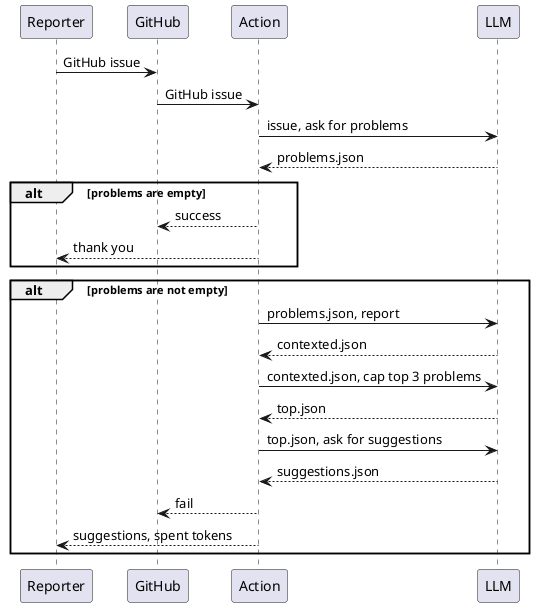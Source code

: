 @startuml
participant Reporter as reporter
participant GitHub as github
participant Action as action
participant LLM as llm

reporter -> github: GitHub issue
github -> action: GitHub issue
'action -> llm: issue, rules
'llm --> action: matched rules
action -> llm: issue, ask for problems
llm --> action: problems.json
alt problems are empty
  action --> github: success
  action --> reporter: thank you
end
alt problems are not empty
  action -> llm: problems.json, report
  llm --> action: contexted.json
  action -> llm: contexted.json, cap top 3 problems
  llm --> action: top.json
  action -> llm: top.json, ask for suggestions
  llm --> action: suggestions.json
  action --> github: fail
  action --> reporter: suggestions, spent tokens
end
@enduml
